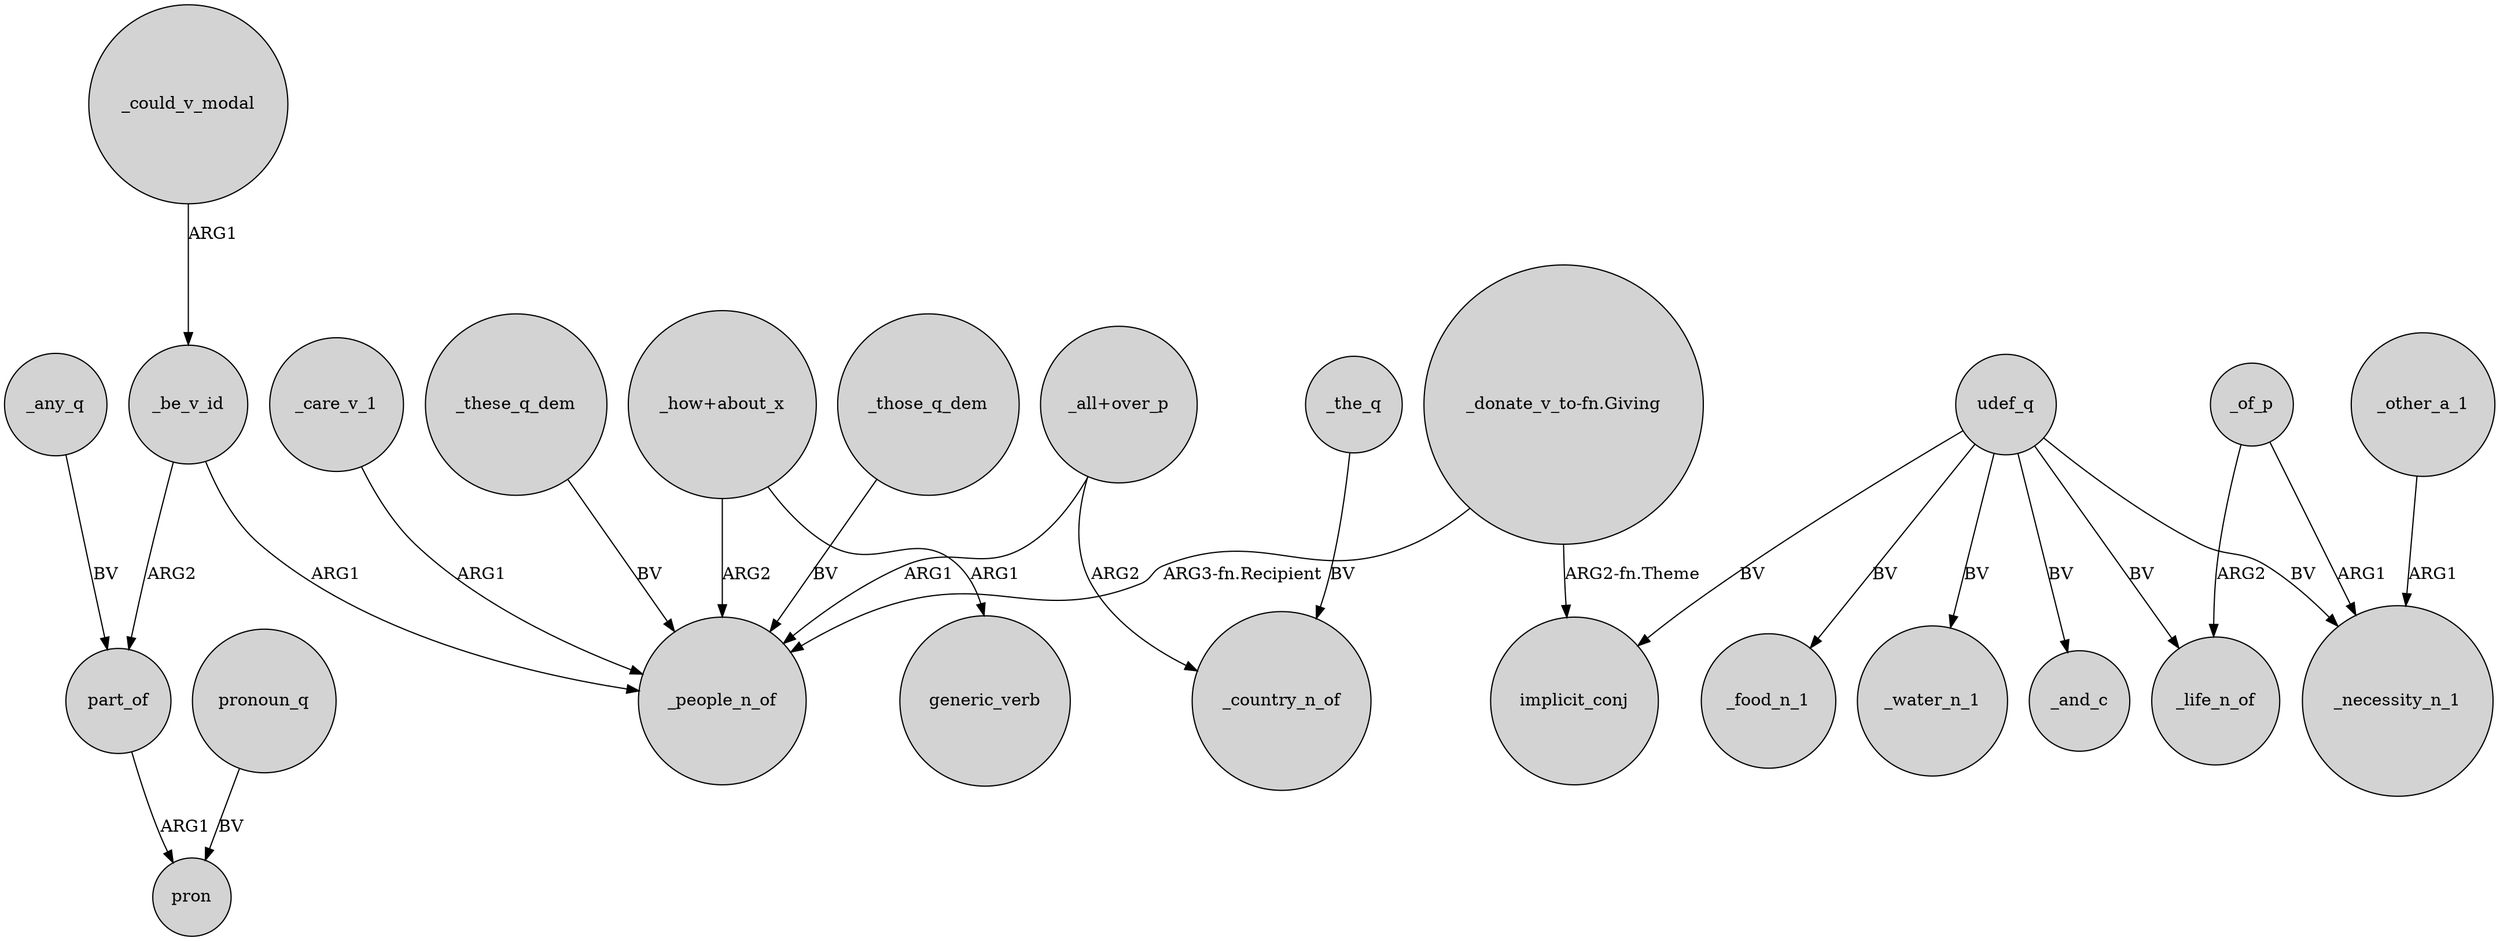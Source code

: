 digraph {
	node [shape=circle style=filled]
	part_of -> pron [label=ARG1]
	"_donate_v_to-fn.Giving" -> implicit_conj [label="ARG2-fn.Theme"]
	"_all+over_p" -> _people_n_of [label=ARG1]
	_care_v_1 -> _people_n_of [label=ARG1]
	_these_q_dem -> _people_n_of [label=BV]
	udef_q -> _life_n_of [label=BV]
	"_how+about_x" -> _people_n_of [label=ARG2]
	_of_p -> _necessity_n_1 [label=ARG1]
	_those_q_dem -> _people_n_of [label=BV]
	_be_v_id -> _people_n_of [label=ARG1]
	udef_q -> implicit_conj [label=BV]
	"_donate_v_to-fn.Giving" -> _people_n_of [label="ARG3-fn.Recipient"]
	udef_q -> _food_n_1 [label=BV]
	_could_v_modal -> _be_v_id [label=ARG1]
	"_all+over_p" -> _country_n_of [label=ARG2]
	pronoun_q -> pron [label=BV]
	_the_q -> _country_n_of [label=BV]
	udef_q -> _water_n_1 [label=BV]
	_any_q -> part_of [label=BV]
	udef_q -> _necessity_n_1 [label=BV]
	_of_p -> _life_n_of [label=ARG2]
	_be_v_id -> part_of [label=ARG2]
	udef_q -> _and_c [label=BV]
	"_how+about_x" -> generic_verb [label=ARG1]
	_other_a_1 -> _necessity_n_1 [label=ARG1]
}
